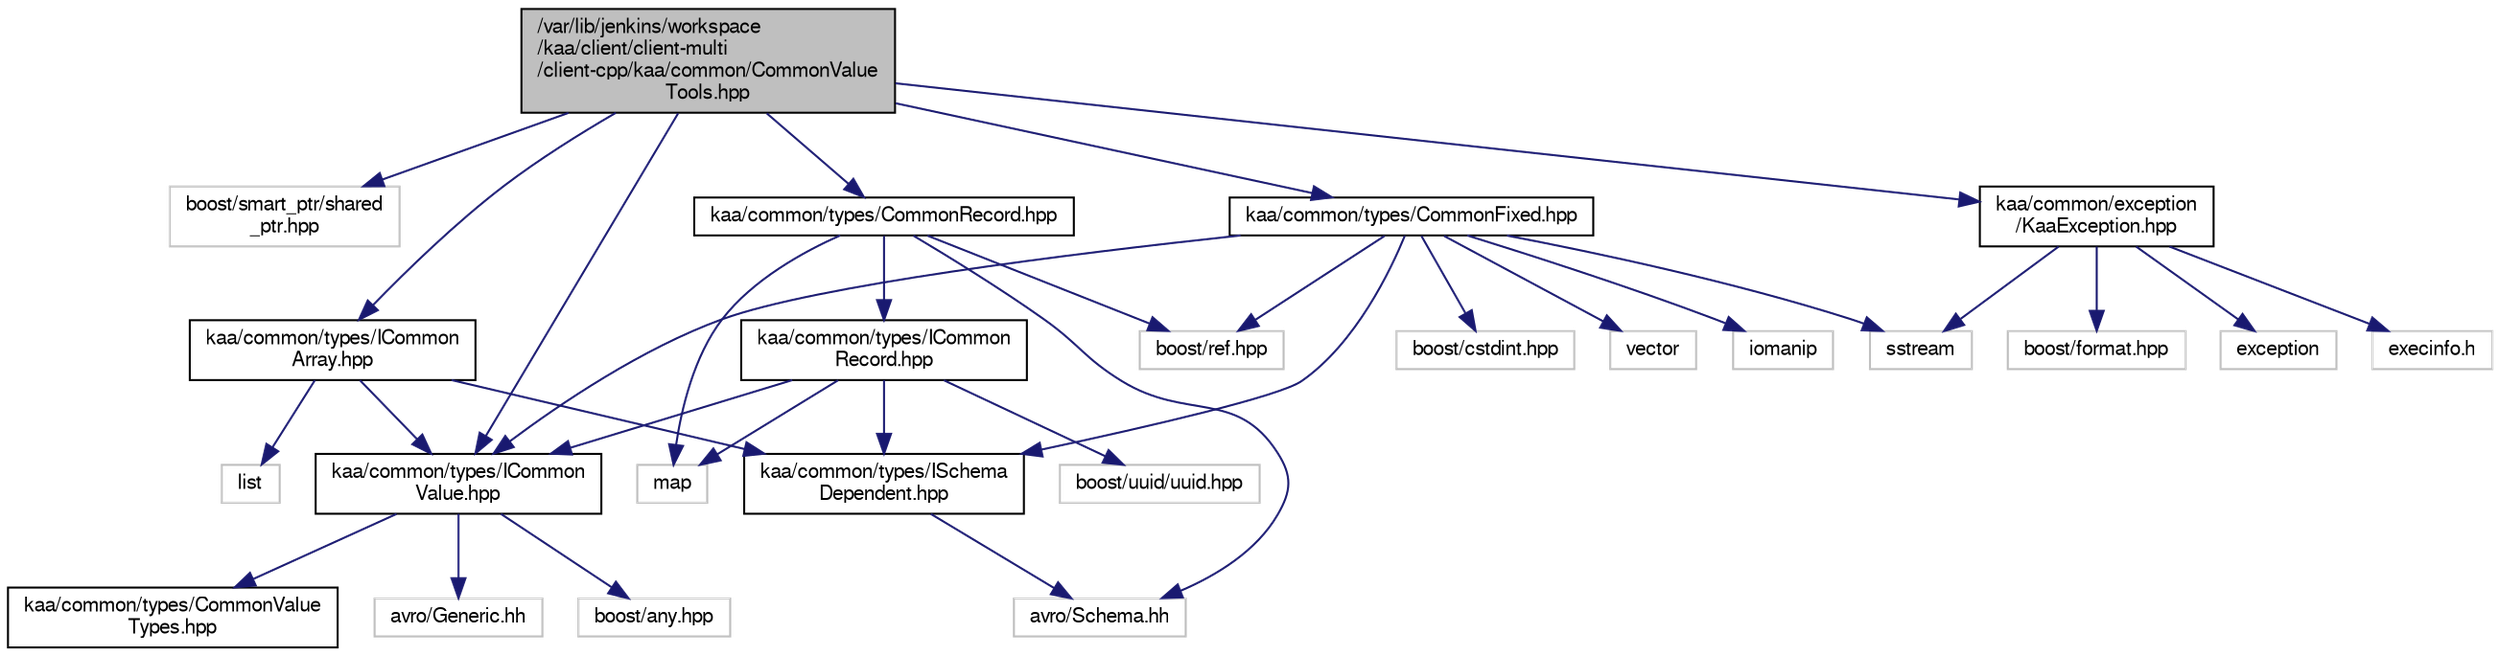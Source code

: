 digraph "/var/lib/jenkins/workspace/kaa/client/client-multi/client-cpp/kaa/common/CommonValueTools.hpp"
{
  bgcolor="transparent";
  edge [fontname="FreeSans",fontsize="10",labelfontname="FreeSans",labelfontsize="10"];
  node [fontname="FreeSans",fontsize="10",shape=record];
  Node1 [label="/var/lib/jenkins/workspace\l/kaa/client/client-multi\l/client-cpp/kaa/common/CommonValue\lTools.hpp",height=0.2,width=0.4,color="black", fillcolor="grey75", style="filled" fontcolor="black"];
  Node1 -> Node2 [color="midnightblue",fontsize="10",style="solid",fontname="FreeSans"];
  Node2 [label="boost/smart_ptr/shared\l_ptr.hpp",height=0.2,width=0.4,color="grey75"];
  Node1 -> Node3 [color="midnightblue",fontsize="10",style="solid",fontname="FreeSans"];
  Node3 [label="kaa/common/types/ICommon\lValue.hpp",height=0.2,width=0.4,color="black",URL="$ICommonValue_8hpp.html"];
  Node3 -> Node4 [color="midnightblue",fontsize="10",style="solid",fontname="FreeSans"];
  Node4 [label="avro/Generic.hh",height=0.2,width=0.4,color="grey75"];
  Node3 -> Node5 [color="midnightblue",fontsize="10",style="solid",fontname="FreeSans"];
  Node5 [label="boost/any.hpp",height=0.2,width=0.4,color="grey75"];
  Node3 -> Node6 [color="midnightblue",fontsize="10",style="solid",fontname="FreeSans"];
  Node6 [label="kaa/common/types/CommonValue\lTypes.hpp",height=0.2,width=0.4,color="black",URL="$CommonValueTypes_8hpp.html"];
  Node1 -> Node7 [color="midnightblue",fontsize="10",style="solid",fontname="FreeSans"];
  Node7 [label="kaa/common/types/ICommon\lArray.hpp",height=0.2,width=0.4,color="black",URL="$ICommonArray_8hpp.html"];
  Node7 -> Node8 [color="midnightblue",fontsize="10",style="solid",fontname="FreeSans"];
  Node8 [label="kaa/common/types/ISchema\lDependent.hpp",height=0.2,width=0.4,color="black",URL="$ISchemaDependent_8hpp.html"];
  Node8 -> Node9 [color="midnightblue",fontsize="10",style="solid",fontname="FreeSans"];
  Node9 [label="avro/Schema.hh",height=0.2,width=0.4,color="grey75"];
  Node7 -> Node3 [color="midnightblue",fontsize="10",style="solid",fontname="FreeSans"];
  Node7 -> Node10 [color="midnightblue",fontsize="10",style="solid",fontname="FreeSans"];
  Node10 [label="list",height=0.2,width=0.4,color="grey75"];
  Node1 -> Node11 [color="midnightblue",fontsize="10",style="solid",fontname="FreeSans"];
  Node11 [label="kaa/common/types/CommonRecord.hpp",height=0.2,width=0.4,color="black",URL="$CommonRecord_8hpp.html"];
  Node11 -> Node12 [color="midnightblue",fontsize="10",style="solid",fontname="FreeSans"];
  Node12 [label="kaa/common/types/ICommon\lRecord.hpp",height=0.2,width=0.4,color="black",URL="$ICommonRecord_8hpp.html"];
  Node12 -> Node8 [color="midnightblue",fontsize="10",style="solid",fontname="FreeSans"];
  Node12 -> Node3 [color="midnightblue",fontsize="10",style="solid",fontname="FreeSans"];
  Node12 -> Node13 [color="midnightblue",fontsize="10",style="solid",fontname="FreeSans"];
  Node13 [label="boost/uuid/uuid.hpp",height=0.2,width=0.4,color="grey75"];
  Node12 -> Node14 [color="midnightblue",fontsize="10",style="solid",fontname="FreeSans"];
  Node14 [label="map",height=0.2,width=0.4,color="grey75"];
  Node11 -> Node9 [color="midnightblue",fontsize="10",style="solid",fontname="FreeSans"];
  Node11 -> Node15 [color="midnightblue",fontsize="10",style="solid",fontname="FreeSans"];
  Node15 [label="boost/ref.hpp",height=0.2,width=0.4,color="grey75"];
  Node11 -> Node14 [color="midnightblue",fontsize="10",style="solid",fontname="FreeSans"];
  Node1 -> Node16 [color="midnightblue",fontsize="10",style="solid",fontname="FreeSans"];
  Node16 [label="kaa/common/types/CommonFixed.hpp",height=0.2,width=0.4,color="black",URL="$CommonFixed_8hpp.html"];
  Node16 -> Node3 [color="midnightblue",fontsize="10",style="solid",fontname="FreeSans"];
  Node16 -> Node8 [color="midnightblue",fontsize="10",style="solid",fontname="FreeSans"];
  Node16 -> Node17 [color="midnightblue",fontsize="10",style="solid",fontname="FreeSans"];
  Node17 [label="boost/cstdint.hpp",height=0.2,width=0.4,color="grey75"];
  Node16 -> Node15 [color="midnightblue",fontsize="10",style="solid",fontname="FreeSans"];
  Node16 -> Node18 [color="midnightblue",fontsize="10",style="solid",fontname="FreeSans"];
  Node18 [label="vector",height=0.2,width=0.4,color="grey75"];
  Node16 -> Node19 [color="midnightblue",fontsize="10",style="solid",fontname="FreeSans"];
  Node19 [label="iomanip",height=0.2,width=0.4,color="grey75"];
  Node16 -> Node20 [color="midnightblue",fontsize="10",style="solid",fontname="FreeSans"];
  Node20 [label="sstream",height=0.2,width=0.4,color="grey75"];
  Node1 -> Node21 [color="midnightblue",fontsize="10",style="solid",fontname="FreeSans"];
  Node21 [label="kaa/common/exception\l/KaaException.hpp",height=0.2,width=0.4,color="black",URL="$KaaException_8hpp.html"];
  Node21 -> Node22 [color="midnightblue",fontsize="10",style="solid",fontname="FreeSans"];
  Node22 [label="boost/format.hpp",height=0.2,width=0.4,color="grey75"];
  Node21 -> Node23 [color="midnightblue",fontsize="10",style="solid",fontname="FreeSans"];
  Node23 [label="exception",height=0.2,width=0.4,color="grey75"];
  Node21 -> Node20 [color="midnightblue",fontsize="10",style="solid",fontname="FreeSans"];
  Node21 -> Node24 [color="midnightblue",fontsize="10",style="solid",fontname="FreeSans"];
  Node24 [label="execinfo.h",height=0.2,width=0.4,color="grey75"];
}
